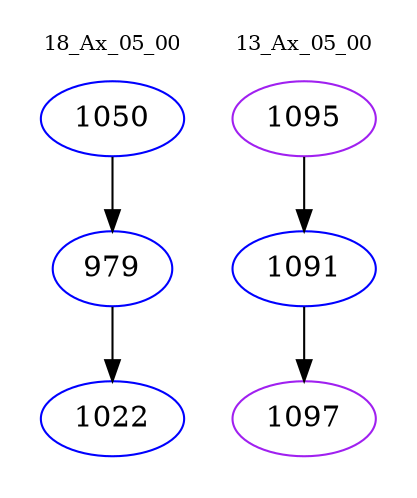 digraph{
subgraph cluster_0 {
color = white
label = "18_Ax_05_00";
fontsize=10;
T0_1050 [label="1050", color="blue"]
T0_1050 -> T0_979 [color="black"]
T0_979 [label="979", color="blue"]
T0_979 -> T0_1022 [color="black"]
T0_1022 [label="1022", color="blue"]
}
subgraph cluster_1 {
color = white
label = "13_Ax_05_00";
fontsize=10;
T1_1095 [label="1095", color="purple"]
T1_1095 -> T1_1091 [color="black"]
T1_1091 [label="1091", color="blue"]
T1_1091 -> T1_1097 [color="black"]
T1_1097 [label="1097", color="purple"]
}
}
